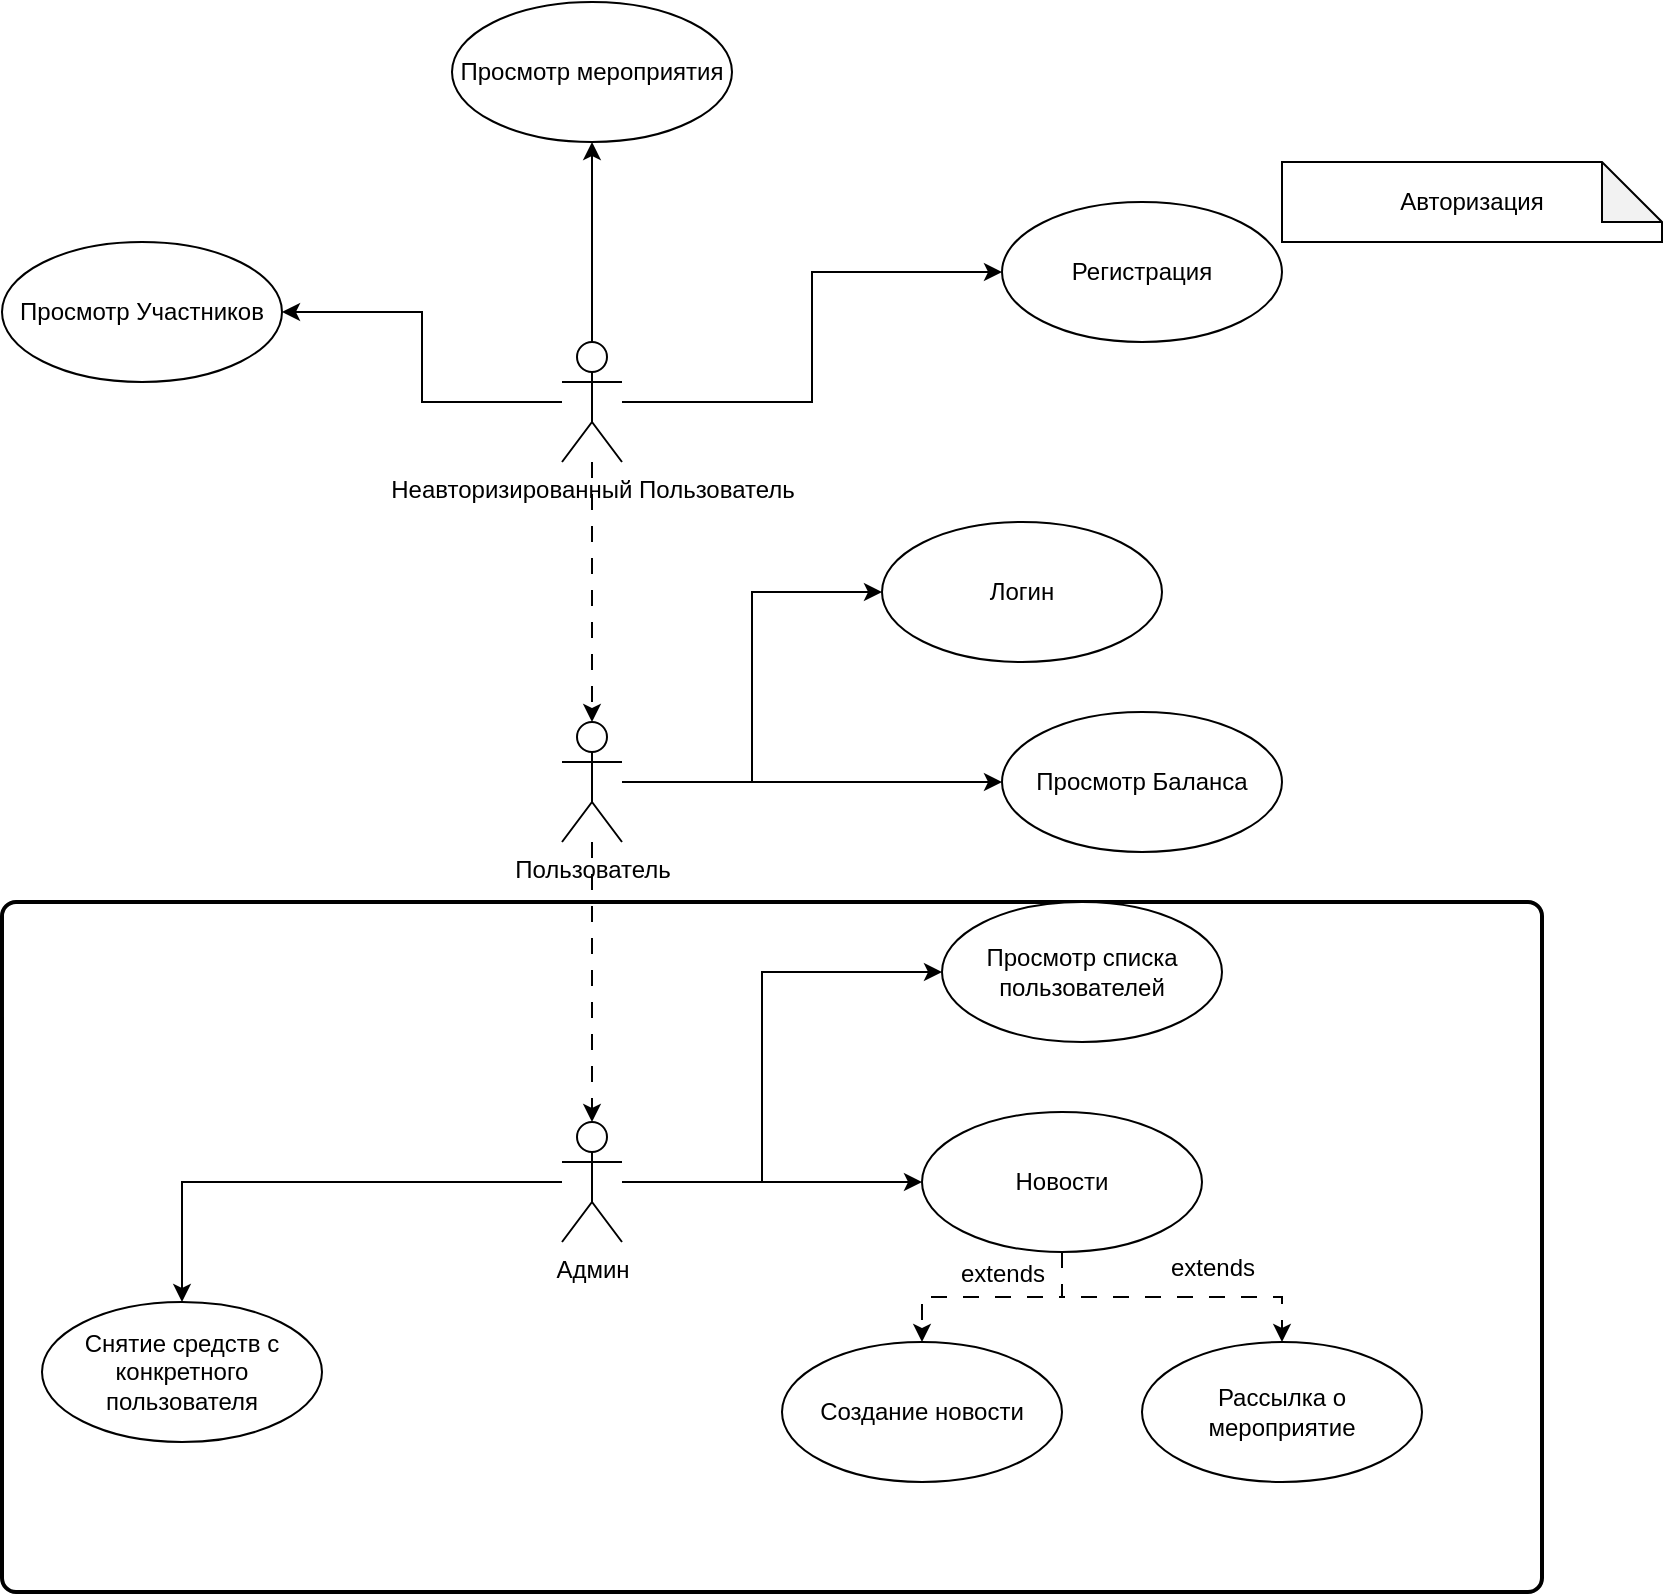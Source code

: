 <mxfile version="23.1.5" type="device">
  <diagram name="Страница — 1" id="G1xRKG8ucN9-kPFsVCmz">
    <mxGraphModel dx="1024" dy="2269" grid="1" gridSize="10" guides="1" tooltips="1" connect="1" arrows="1" fold="1" page="1" pageScale="1" pageWidth="827" pageHeight="1169" math="0" shadow="0">
      <root>
        <mxCell id="0" />
        <mxCell id="1" parent="0" />
        <mxCell id="81QjxEvBwGxg2F8Ri4VU-39" value="" style="rounded=1;whiteSpace=wrap;html=1;absoluteArcSize=1;arcSize=14;strokeWidth=2;" vertex="1" parent="1">
          <mxGeometry x="70" y="290" width="770" height="345" as="geometry" />
        </mxCell>
        <mxCell id="81QjxEvBwGxg2F8Ri4VU-28" style="edgeStyle=orthogonalEdgeStyle;rounded=0;orthogonalLoop=1;jettySize=auto;html=1;dashed=1;dashPattern=8 8;" edge="1" parent="1" source="81QjxEvBwGxg2F8Ri4VU-1" target="81QjxEvBwGxg2F8Ri4VU-4">
          <mxGeometry relative="1" as="geometry" />
        </mxCell>
        <mxCell id="81QjxEvBwGxg2F8Ri4VU-32" style="edgeStyle=orthogonalEdgeStyle;rounded=0;orthogonalLoop=1;jettySize=auto;html=1;" edge="1" parent="1" source="81QjxEvBwGxg2F8Ri4VU-1" target="81QjxEvBwGxg2F8Ri4VU-33">
          <mxGeometry relative="1" as="geometry">
            <mxPoint x="520" y="220" as="targetPoint" />
          </mxGeometry>
        </mxCell>
        <mxCell id="81QjxEvBwGxg2F8Ri4VU-37" style="edgeStyle=orthogonalEdgeStyle;rounded=0;orthogonalLoop=1;jettySize=auto;html=1;entryX=0;entryY=0.5;entryDx=0;entryDy=0;" edge="1" parent="1" source="81QjxEvBwGxg2F8Ri4VU-1" target="81QjxEvBwGxg2F8Ri4VU-38">
          <mxGeometry relative="1" as="geometry">
            <mxPoint x="460" y="150" as="targetPoint" />
          </mxGeometry>
        </mxCell>
        <mxCell id="81QjxEvBwGxg2F8Ri4VU-1" value="Пользователь&lt;div&gt;&lt;br/&gt;&lt;/div&gt;" style="shape=umlActor;verticalLabelPosition=bottom;verticalAlign=top;html=1;outlineConnect=0;" vertex="1" parent="1">
          <mxGeometry x="350" y="200" width="30" height="60" as="geometry" />
        </mxCell>
        <mxCell id="81QjxEvBwGxg2F8Ri4VU-6" style="edgeStyle=orthogonalEdgeStyle;rounded=0;orthogonalLoop=1;jettySize=auto;html=1;entryX=0;entryY=0.5;entryDx=0;entryDy=0;" edge="1" parent="1" source="81QjxEvBwGxg2F8Ri4VU-4" target="81QjxEvBwGxg2F8Ri4VU-5">
          <mxGeometry relative="1" as="geometry" />
        </mxCell>
        <mxCell id="81QjxEvBwGxg2F8Ri4VU-12" style="edgeStyle=orthogonalEdgeStyle;rounded=0;orthogonalLoop=1;jettySize=auto;html=1;" edge="1" parent="1" source="81QjxEvBwGxg2F8Ri4VU-4" target="81QjxEvBwGxg2F8Ri4VU-13">
          <mxGeometry relative="1" as="geometry">
            <mxPoint x="460" y="360.0" as="targetPoint" />
            <Array as="points">
              <mxPoint x="450" y="430" />
            </Array>
          </mxGeometry>
        </mxCell>
        <mxCell id="81QjxEvBwGxg2F8Ri4VU-16" style="edgeStyle=orthogonalEdgeStyle;rounded=0;orthogonalLoop=1;jettySize=auto;html=1;" edge="1" parent="1" source="81QjxEvBwGxg2F8Ri4VU-4" target="81QjxEvBwGxg2F8Ri4VU-17">
          <mxGeometry relative="1" as="geometry">
            <mxPoint x="310" y="550" as="targetPoint" />
          </mxGeometry>
        </mxCell>
        <mxCell id="81QjxEvBwGxg2F8Ri4VU-4" value="Админ" style="shape=umlActor;verticalLabelPosition=bottom;verticalAlign=top;html=1;outlineConnect=0;" vertex="1" parent="1">
          <mxGeometry x="350" y="400" width="30" height="60" as="geometry" />
        </mxCell>
        <mxCell id="81QjxEvBwGxg2F8Ri4VU-7" style="edgeStyle=orthogonalEdgeStyle;rounded=0;orthogonalLoop=1;jettySize=auto;html=1;dashed=1;dashPattern=8 8;" edge="1" parent="1" source="81QjxEvBwGxg2F8Ri4VU-5" target="81QjxEvBwGxg2F8Ri4VU-8">
          <mxGeometry relative="1" as="geometry">
            <mxPoint x="720" y="450" as="targetPoint" />
          </mxGeometry>
        </mxCell>
        <mxCell id="81QjxEvBwGxg2F8Ri4VU-10" style="edgeStyle=orthogonalEdgeStyle;rounded=0;orthogonalLoop=1;jettySize=auto;html=1;dashed=1;dashPattern=8 8;" edge="1" parent="1" source="81QjxEvBwGxg2F8Ri4VU-5" target="81QjxEvBwGxg2F8Ri4VU-11">
          <mxGeometry relative="1" as="geometry">
            <mxPoint x="740" y="480" as="targetPoint" />
          </mxGeometry>
        </mxCell>
        <mxCell id="81QjxEvBwGxg2F8Ri4VU-5" value="Новости" style="ellipse;whiteSpace=wrap;html=1;" vertex="1" parent="1">
          <mxGeometry x="530" y="395" width="140" height="70" as="geometry" />
        </mxCell>
        <mxCell id="81QjxEvBwGxg2F8Ri4VU-8" value="Создание новости" style="ellipse;whiteSpace=wrap;html=1;" vertex="1" parent="1">
          <mxGeometry x="460" y="510" width="140" height="70" as="geometry" />
        </mxCell>
        <mxCell id="81QjxEvBwGxg2F8Ri4VU-11" value="Рассылка о мероприятие" style="ellipse;whiteSpace=wrap;html=1;" vertex="1" parent="1">
          <mxGeometry x="640" y="510" width="140" height="70" as="geometry" />
        </mxCell>
        <mxCell id="81QjxEvBwGxg2F8Ri4VU-13" value="Просмотр списка пользователей" style="ellipse;whiteSpace=wrap;html=1;" vertex="1" parent="1">
          <mxGeometry x="540" y="290" width="140" height="70" as="geometry" />
        </mxCell>
        <mxCell id="81QjxEvBwGxg2F8Ri4VU-17" value="Снятие средств с конкретного пользователя" style="ellipse;whiteSpace=wrap;html=1;" vertex="1" parent="1">
          <mxGeometry x="90" y="490" width="140" height="70" as="geometry" />
        </mxCell>
        <mxCell id="81QjxEvBwGxg2F8Ri4VU-36" style="edgeStyle=orthogonalEdgeStyle;rounded=0;orthogonalLoop=1;jettySize=auto;html=1;" edge="1" parent="1" source="81QjxEvBwGxg2F8Ri4VU-20" target="81QjxEvBwGxg2F8Ri4VU-35">
          <mxGeometry relative="1" as="geometry" />
        </mxCell>
        <mxCell id="81QjxEvBwGxg2F8Ri4VU-40" style="edgeStyle=orthogonalEdgeStyle;rounded=0;orthogonalLoop=1;jettySize=auto;html=1;" edge="1" parent="1" source="81QjxEvBwGxg2F8Ri4VU-20" target="81QjxEvBwGxg2F8Ri4VU-41">
          <mxGeometry relative="1" as="geometry">
            <mxPoint x="200" y="30" as="targetPoint" />
          </mxGeometry>
        </mxCell>
        <mxCell id="81QjxEvBwGxg2F8Ri4VU-42" style="edgeStyle=orthogonalEdgeStyle;rounded=0;orthogonalLoop=1;jettySize=auto;html=1;" edge="1" parent="1" source="81QjxEvBwGxg2F8Ri4VU-20" target="81QjxEvBwGxg2F8Ri4VU-43">
          <mxGeometry relative="1" as="geometry">
            <mxPoint x="365" y="-80" as="targetPoint" />
          </mxGeometry>
        </mxCell>
        <mxCell id="81QjxEvBwGxg2F8Ri4VU-20" value="Неавторизированный Пользователь" style="shape=umlActor;verticalLabelPosition=bottom;verticalAlign=top;html=1;outlineConnect=0;" vertex="1" parent="1">
          <mxGeometry x="350" y="10" width="30" height="60" as="geometry" />
        </mxCell>
        <mxCell id="81QjxEvBwGxg2F8Ri4VU-29" style="edgeStyle=orthogonalEdgeStyle;rounded=0;orthogonalLoop=1;jettySize=auto;html=1;entryX=0.5;entryY=0;entryDx=0;entryDy=0;entryPerimeter=0;dashed=1;dashPattern=8 8;" edge="1" parent="1" source="81QjxEvBwGxg2F8Ri4VU-20" target="81QjxEvBwGxg2F8Ri4VU-1">
          <mxGeometry relative="1" as="geometry" />
        </mxCell>
        <mxCell id="81QjxEvBwGxg2F8Ri4VU-30" value="extends&lt;div&gt;&lt;br/&gt;&lt;/div&gt;" style="text;html=1;align=center;verticalAlign=middle;resizable=0;points=[];autosize=1;strokeColor=none;fillColor=none;" vertex="1" parent="1">
          <mxGeometry x="535" y="463" width="70" height="40" as="geometry" />
        </mxCell>
        <mxCell id="81QjxEvBwGxg2F8Ri4VU-31" value="extends&lt;div&gt;&lt;br/&gt;&lt;/div&gt;" style="text;html=1;align=center;verticalAlign=middle;resizable=0;points=[];autosize=1;strokeColor=none;fillColor=none;" vertex="1" parent="1">
          <mxGeometry x="640" y="460" width="70" height="40" as="geometry" />
        </mxCell>
        <mxCell id="81QjxEvBwGxg2F8Ri4VU-33" value="Просмотр Баланса" style="ellipse;whiteSpace=wrap;html=1;" vertex="1" parent="1">
          <mxGeometry x="570" y="195" width="140" height="70" as="geometry" />
        </mxCell>
        <mxCell id="81QjxEvBwGxg2F8Ri4VU-35" value="Регистрация" style="ellipse;whiteSpace=wrap;html=1;" vertex="1" parent="1">
          <mxGeometry x="570" y="-60" width="140" height="70" as="geometry" />
        </mxCell>
        <mxCell id="81QjxEvBwGxg2F8Ri4VU-38" value="Логин" style="ellipse;whiteSpace=wrap;html=1;" vertex="1" parent="1">
          <mxGeometry x="510" y="100" width="140" height="70" as="geometry" />
        </mxCell>
        <mxCell id="81QjxEvBwGxg2F8Ri4VU-41" value="Просмотр Участников" style="ellipse;whiteSpace=wrap;html=1;" vertex="1" parent="1">
          <mxGeometry x="70" y="-40" width="140" height="70" as="geometry" />
        </mxCell>
        <mxCell id="81QjxEvBwGxg2F8Ri4VU-43" value="Просмотр мероприятия" style="ellipse;whiteSpace=wrap;html=1;" vertex="1" parent="1">
          <mxGeometry x="295" y="-160" width="140" height="70" as="geometry" />
        </mxCell>
        <mxCell id="81QjxEvBwGxg2F8Ri4VU-45" value="Авторизация" style="shape=note;whiteSpace=wrap;html=1;backgroundOutline=1;darkOpacity=0.05;" vertex="1" parent="1">
          <mxGeometry x="710" y="-80" width="190" height="40" as="geometry" />
        </mxCell>
      </root>
    </mxGraphModel>
  </diagram>
</mxfile>
